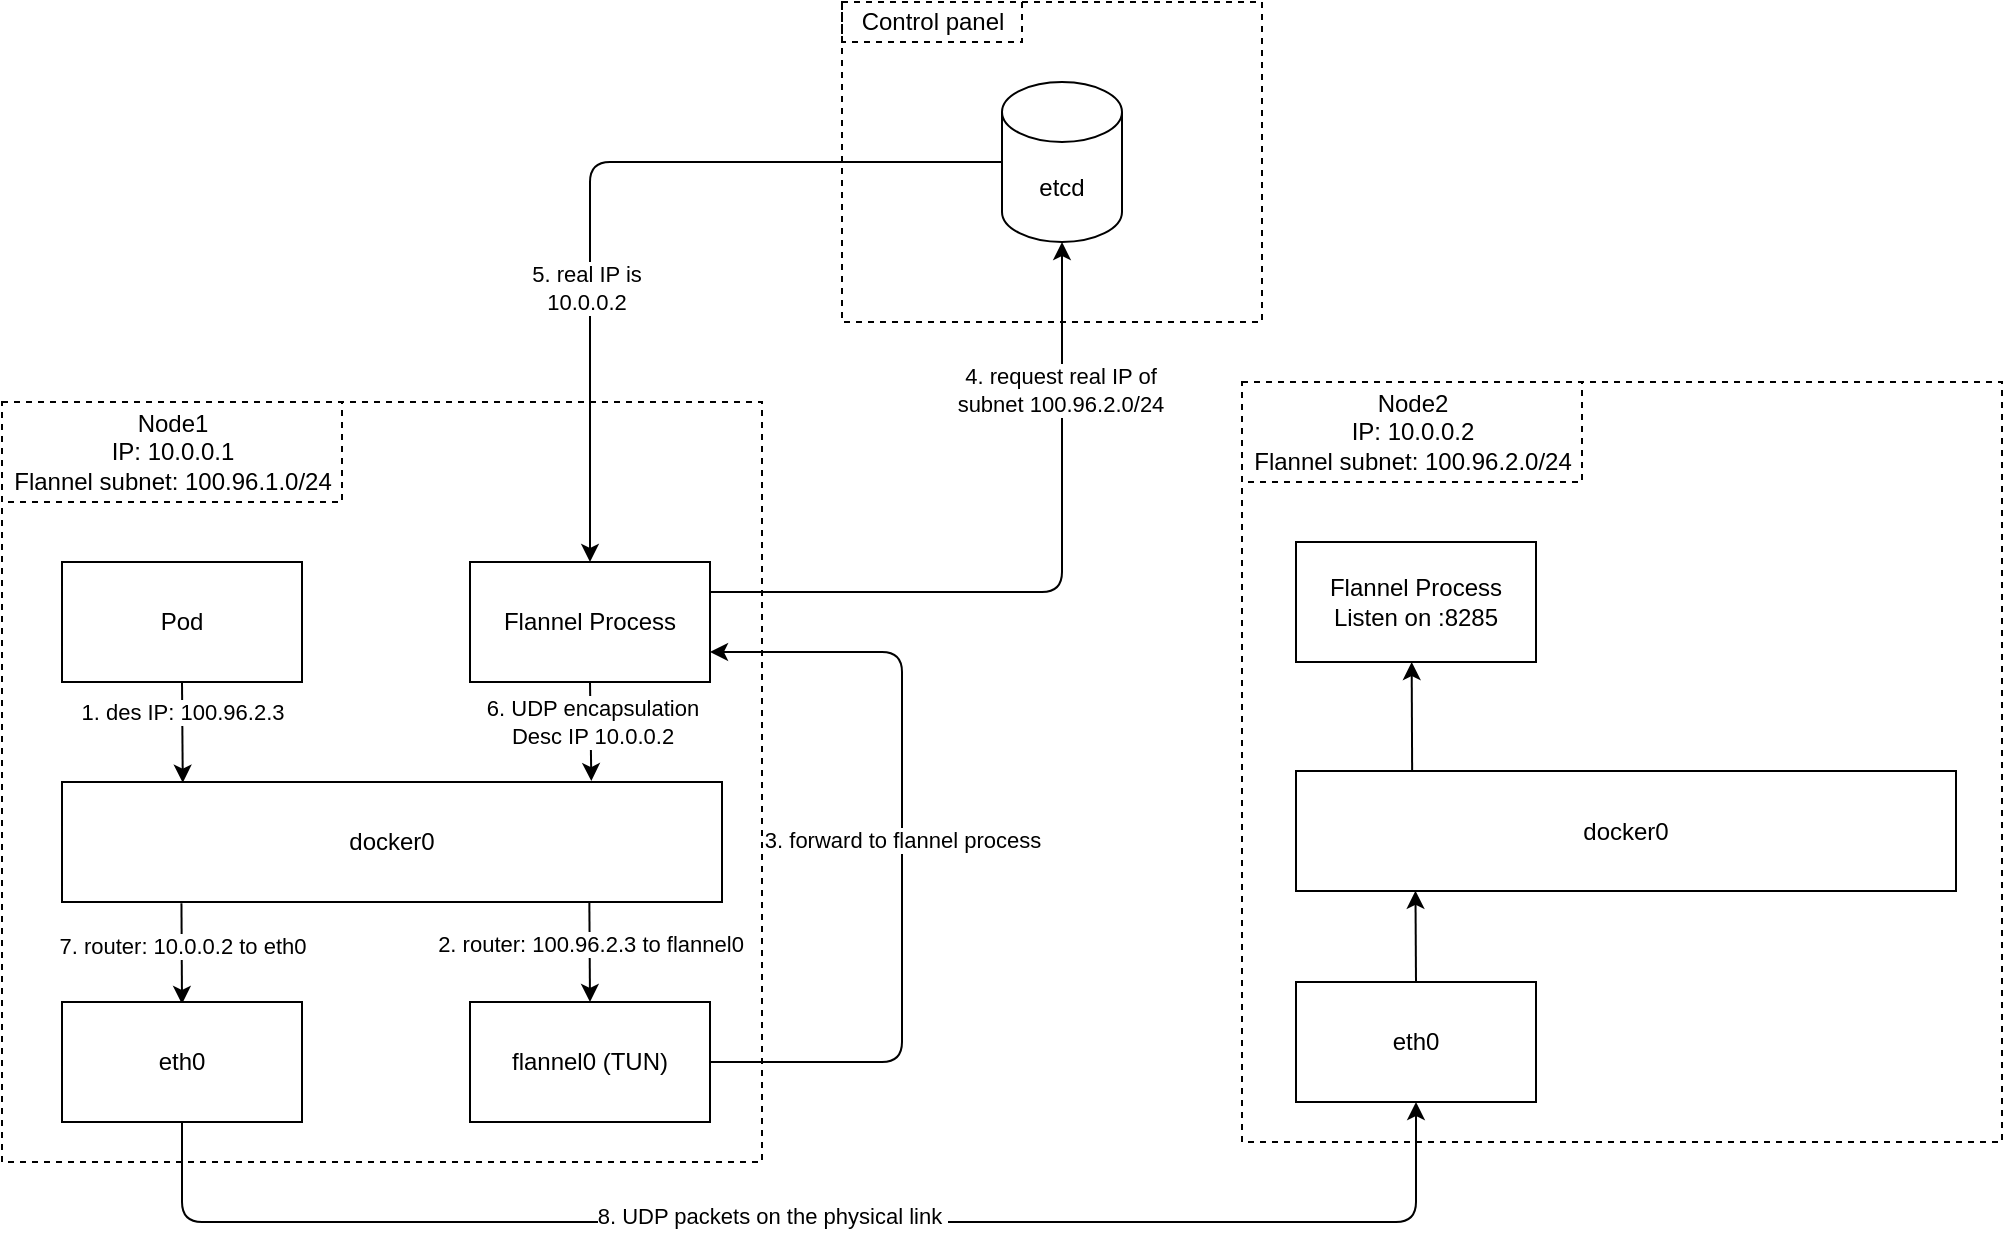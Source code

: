 <mxfile version="15.8.3" type="github">
  <diagram id="tDiBcLZzZaXTirpHmCqk" name="Page-1">
    <mxGraphModel dx="1370" dy="744" grid="1" gridSize="10" guides="1" tooltips="1" connect="1" arrows="1" fold="1" page="1" pageScale="1" pageWidth="827" pageHeight="1169" math="0" shadow="0">
      <root>
        <mxCell id="0" />
        <mxCell id="1" parent="0" />
        <mxCell id="bHKFgJH787k04B4T7JvA-12" value="" style="rounded=0;whiteSpace=wrap;html=1;dashed=1;strokeColor=default;" vertex="1" parent="1">
          <mxGeometry x="490" y="200" width="210" height="160" as="geometry" />
        </mxCell>
        <mxCell id="bHKFgJH787k04B4T7JvA-7" value="" style="rounded=0;whiteSpace=wrap;html=1;dashed=1;" vertex="1" parent="1">
          <mxGeometry x="690" y="390" width="380" height="380" as="geometry" />
        </mxCell>
        <mxCell id="EUM18jW9U83Ls2C1tooO-15" value="" style="rounded=0;whiteSpace=wrap;html=1;dashed=1;" parent="1" vertex="1">
          <mxGeometry x="70" y="400" width="380" height="380" as="geometry" />
        </mxCell>
        <mxCell id="EUM18jW9U83Ls2C1tooO-4" style="rounded=0;orthogonalLoop=1;jettySize=auto;html=1;exitX=0.5;exitY=1;exitDx=0;exitDy=0;entryX=0.183;entryY=0.006;entryDx=0;entryDy=0;entryPerimeter=0;" parent="1" source="EUM18jW9U83Ls2C1tooO-1" target="EUM18jW9U83Ls2C1tooO-3" edge="1">
          <mxGeometry relative="1" as="geometry" />
        </mxCell>
        <mxCell id="EUM18jW9U83Ls2C1tooO-5" value="1. des IP: 100.96.2.3" style="edgeLabel;html=1;align=center;verticalAlign=middle;resizable=0;points=[];" parent="EUM18jW9U83Ls2C1tooO-4" vertex="1" connectable="0">
          <mxGeometry x="-0.205" y="1" relative="1" as="geometry">
            <mxPoint x="-1" y="-5" as="offset" />
          </mxGeometry>
        </mxCell>
        <mxCell id="EUM18jW9U83Ls2C1tooO-1" value="Pod" style="rounded=0;whiteSpace=wrap;html=1;" parent="1" vertex="1">
          <mxGeometry x="100" y="480" width="120" height="60" as="geometry" />
        </mxCell>
        <mxCell id="EUM18jW9U83Ls2C1tooO-11" style="rounded=0;orthogonalLoop=1;jettySize=auto;html=1;exitX=0.5;exitY=1;exitDx=0;exitDy=0;entryX=0.802;entryY=-0.008;entryDx=0;entryDy=0;entryPerimeter=0;" parent="1" source="EUM18jW9U83Ls2C1tooO-2" target="EUM18jW9U83Ls2C1tooO-3" edge="1">
          <mxGeometry relative="1" as="geometry">
            <Array as="points" />
          </mxGeometry>
        </mxCell>
        <mxCell id="EUM18jW9U83Ls2C1tooO-12" value="6. UDP encapsulation&lt;br&gt;Desc IP 10.0.0.2" style="edgeLabel;html=1;align=center;verticalAlign=middle;resizable=0;points=[];" parent="EUM18jW9U83Ls2C1tooO-11" vertex="1" connectable="0">
          <mxGeometry x="-0.112" relative="1" as="geometry">
            <mxPoint y="-2" as="offset" />
          </mxGeometry>
        </mxCell>
        <mxCell id="bHKFgJH787k04B4T7JvA-2" style="edgeStyle=orthogonalEdgeStyle;rounded=1;orthogonalLoop=1;jettySize=auto;html=1;exitX=1;exitY=0.25;exitDx=0;exitDy=0;entryX=0.5;entryY=1;entryDx=0;entryDy=0;entryPerimeter=0;" edge="1" parent="1" source="EUM18jW9U83Ls2C1tooO-2" target="bHKFgJH787k04B4T7JvA-1">
          <mxGeometry relative="1" as="geometry">
            <Array as="points">
              <mxPoint x="600" y="495" />
            </Array>
          </mxGeometry>
        </mxCell>
        <mxCell id="bHKFgJH787k04B4T7JvA-3" value="4. request real IP of&lt;br&gt;subnet 100.96.2.0/24" style="edgeLabel;html=1;align=center;verticalAlign=middle;resizable=0;points=[];" vertex="1" connectable="0" parent="bHKFgJH787k04B4T7JvA-2">
          <mxGeometry x="0.579" y="1" relative="1" as="geometry">
            <mxPoint as="offset" />
          </mxGeometry>
        </mxCell>
        <mxCell id="EUM18jW9U83Ls2C1tooO-2" value="Flannel Process" style="rounded=0;whiteSpace=wrap;html=1;" parent="1" vertex="1">
          <mxGeometry x="304" y="480" width="120" height="60" as="geometry" />
        </mxCell>
        <mxCell id="EUM18jW9U83Ls2C1tooO-7" style="edgeStyle=none;rounded=0;orthogonalLoop=1;jettySize=auto;html=1;exitX=0.799;exitY=0.999;exitDx=0;exitDy=0;entryX=0.5;entryY=0;entryDx=0;entryDy=0;exitPerimeter=0;" parent="1" source="EUM18jW9U83Ls2C1tooO-3" target="EUM18jW9U83Ls2C1tooO-6" edge="1">
          <mxGeometry relative="1" as="geometry" />
        </mxCell>
        <mxCell id="EUM18jW9U83Ls2C1tooO-8" value="2. router: 100.96.2.3 to flannel0" style="edgeLabel;html=1;align=center;verticalAlign=middle;resizable=0;points=[];" parent="EUM18jW9U83Ls2C1tooO-7" vertex="1" connectable="0">
          <mxGeometry x="-0.22" relative="1" as="geometry">
            <mxPoint y="1" as="offset" />
          </mxGeometry>
        </mxCell>
        <mxCell id="EUM18jW9U83Ls2C1tooO-14" value="7. router: 10.0.0.2 to eth0" style="edgeStyle=none;rounded=0;orthogonalLoop=1;jettySize=auto;html=1;exitX=0.181;exitY=0.994;exitDx=0;exitDy=0;entryX=0.5;entryY=0;entryDx=0;entryDy=0;exitPerimeter=0;" parent="1" edge="1">
          <mxGeometry x="-0.152" relative="1" as="geometry">
            <mxPoint x="159.73" y="650.64" as="sourcePoint" />
            <mxPoint x="160" y="701" as="targetPoint" />
            <mxPoint as="offset" />
          </mxGeometry>
        </mxCell>
        <mxCell id="EUM18jW9U83Ls2C1tooO-3" value="docker0" style="rounded=0;whiteSpace=wrap;html=1;" parent="1" vertex="1">
          <mxGeometry x="100" y="590" width="330" height="60" as="geometry" />
        </mxCell>
        <mxCell id="EUM18jW9U83Ls2C1tooO-9" style="edgeStyle=orthogonalEdgeStyle;rounded=1;orthogonalLoop=1;jettySize=auto;html=1;exitX=1;exitY=0.5;exitDx=0;exitDy=0;entryX=1;entryY=0.75;entryDx=0;entryDy=0;" parent="1" source="EUM18jW9U83Ls2C1tooO-6" target="EUM18jW9U83Ls2C1tooO-2" edge="1">
          <mxGeometry relative="1" as="geometry">
            <Array as="points">
              <mxPoint x="520" y="730" />
              <mxPoint x="520" y="525" />
            </Array>
          </mxGeometry>
        </mxCell>
        <mxCell id="EUM18jW9U83Ls2C1tooO-10" value="3. forward to flannel process" style="edgeLabel;html=1;align=center;verticalAlign=middle;resizable=0;points=[];" parent="EUM18jW9U83Ls2C1tooO-9" vertex="1" connectable="0">
          <mxGeometry x="0.042" relative="1" as="geometry">
            <mxPoint as="offset" />
          </mxGeometry>
        </mxCell>
        <mxCell id="EUM18jW9U83Ls2C1tooO-6" value="flannel0 (TUN)" style="rounded=0;whiteSpace=wrap;html=1;" parent="1" vertex="1">
          <mxGeometry x="304" y="700" width="120" height="60" as="geometry" />
        </mxCell>
        <mxCell id="bHKFgJH787k04B4T7JvA-10" style="edgeStyle=orthogonalEdgeStyle;rounded=1;orthogonalLoop=1;jettySize=auto;html=1;exitX=0.5;exitY=1;exitDx=0;exitDy=0;entryX=0.5;entryY=1;entryDx=0;entryDy=0;" edge="1" parent="1" source="EUM18jW9U83Ls2C1tooO-13" target="bHKFgJH787k04B4T7JvA-9">
          <mxGeometry relative="1" as="geometry">
            <Array as="points">
              <mxPoint x="160" y="810" />
              <mxPoint x="777" y="810" />
            </Array>
          </mxGeometry>
        </mxCell>
        <mxCell id="bHKFgJH787k04B4T7JvA-11" value="8. UDP packets on the physical link&amp;nbsp;" style="edgeLabel;html=1;align=center;verticalAlign=middle;resizable=0;points=[];" vertex="1" connectable="0" parent="bHKFgJH787k04B4T7JvA-10">
          <mxGeometry x="-0.051" y="3" relative="1" as="geometry">
            <mxPoint as="offset" />
          </mxGeometry>
        </mxCell>
        <mxCell id="EUM18jW9U83Ls2C1tooO-13" value="eth0" style="rounded=0;whiteSpace=wrap;html=1;" parent="1" vertex="1">
          <mxGeometry x="100" y="700" width="120" height="60" as="geometry" />
        </mxCell>
        <mxCell id="EUM18jW9U83Ls2C1tooO-16" value="Node1&lt;br&gt;IP: 10.0.0.1&lt;br&gt;Flannel subnet: 100.96.1.0/24" style="text;html=1;align=center;verticalAlign=middle;resizable=0;points=[];autosize=1;strokeColor=default;fillColor=none;dashed=1;" parent="1" vertex="1">
          <mxGeometry x="70" y="400" width="170" height="50" as="geometry" />
        </mxCell>
        <mxCell id="bHKFgJH787k04B4T7JvA-4" style="edgeStyle=orthogonalEdgeStyle;rounded=1;orthogonalLoop=1;jettySize=auto;html=1;exitX=0;exitY=0.5;exitDx=0;exitDy=0;exitPerimeter=0;entryX=0.5;entryY=0;entryDx=0;entryDy=0;" edge="1" parent="1" source="bHKFgJH787k04B4T7JvA-1" target="EUM18jW9U83Ls2C1tooO-2">
          <mxGeometry relative="1" as="geometry" />
        </mxCell>
        <mxCell id="bHKFgJH787k04B4T7JvA-5" value="5. real IP is&lt;br&gt;10.0.0.2" style="edgeLabel;html=1;align=center;verticalAlign=middle;resizable=0;points=[];" vertex="1" connectable="0" parent="bHKFgJH787k04B4T7JvA-4">
          <mxGeometry x="0.325" y="-2" relative="1" as="geometry">
            <mxPoint as="offset" />
          </mxGeometry>
        </mxCell>
        <mxCell id="bHKFgJH787k04B4T7JvA-1" value="etcd" style="shape=cylinder3;whiteSpace=wrap;html=1;boundedLbl=1;backgroundOutline=1;size=15;" vertex="1" parent="1">
          <mxGeometry x="570" y="240" width="60" height="80" as="geometry" />
        </mxCell>
        <mxCell id="bHKFgJH787k04B4T7JvA-8" value="Node2&lt;br&gt;IP: 10.0.0.2&lt;br&gt;Flannel subnet: 100.96.2.0/24" style="text;html=1;align=center;verticalAlign=middle;resizable=0;points=[];autosize=1;strokeColor=default;fillColor=none;dashed=1;" vertex="1" parent="1">
          <mxGeometry x="690" y="390" width="170" height="50" as="geometry" />
        </mxCell>
        <mxCell id="bHKFgJH787k04B4T7JvA-18" style="rounded=1;orthogonalLoop=1;jettySize=auto;html=1;exitX=0.5;exitY=0;exitDx=0;exitDy=0;entryX=0.181;entryY=0.998;entryDx=0;entryDy=0;entryPerimeter=0;" edge="1" parent="1" source="bHKFgJH787k04B4T7JvA-9" target="bHKFgJH787k04B4T7JvA-17">
          <mxGeometry relative="1" as="geometry">
            <mxPoint x="777" y="640" as="targetPoint" />
          </mxGeometry>
        </mxCell>
        <mxCell id="bHKFgJH787k04B4T7JvA-9" value="eth0" style="rounded=0;whiteSpace=wrap;html=1;" vertex="1" parent="1">
          <mxGeometry x="717" y="690" width="120" height="60" as="geometry" />
        </mxCell>
        <mxCell id="bHKFgJH787k04B4T7JvA-13" value="Control panel" style="text;html=1;align=center;verticalAlign=middle;resizable=0;points=[];autosize=1;strokeColor=default;fillColor=none;dashed=1;" vertex="1" parent="1">
          <mxGeometry x="490" y="200" width="90" height="20" as="geometry" />
        </mxCell>
        <mxCell id="bHKFgJH787k04B4T7JvA-14" value="Flannel Process&lt;br&gt;Listen on :8285" style="rounded=0;whiteSpace=wrap;html=1;" vertex="1" parent="1">
          <mxGeometry x="717" y="470" width="120" height="60" as="geometry" />
        </mxCell>
        <mxCell id="bHKFgJH787k04B4T7JvA-17" value="docker0" style="rounded=0;whiteSpace=wrap;html=1;" vertex="1" parent="1">
          <mxGeometry x="717" y="584.5" width="330" height="60" as="geometry" />
        </mxCell>
        <mxCell id="bHKFgJH787k04B4T7JvA-19" style="rounded=1;orthogonalLoop=1;jettySize=auto;html=1;exitX=0.5;exitY=0;exitDx=0;exitDy=0;entryX=0.482;entryY=1;entryDx=0;entryDy=0;entryPerimeter=0;" edge="1" parent="1" target="bHKFgJH787k04B4T7JvA-14">
          <mxGeometry relative="1" as="geometry">
            <mxPoint x="775.07" y="584.62" as="sourcePoint" />
            <mxPoint x="774.8" y="539.0" as="targetPoint" />
          </mxGeometry>
        </mxCell>
      </root>
    </mxGraphModel>
  </diagram>
</mxfile>
